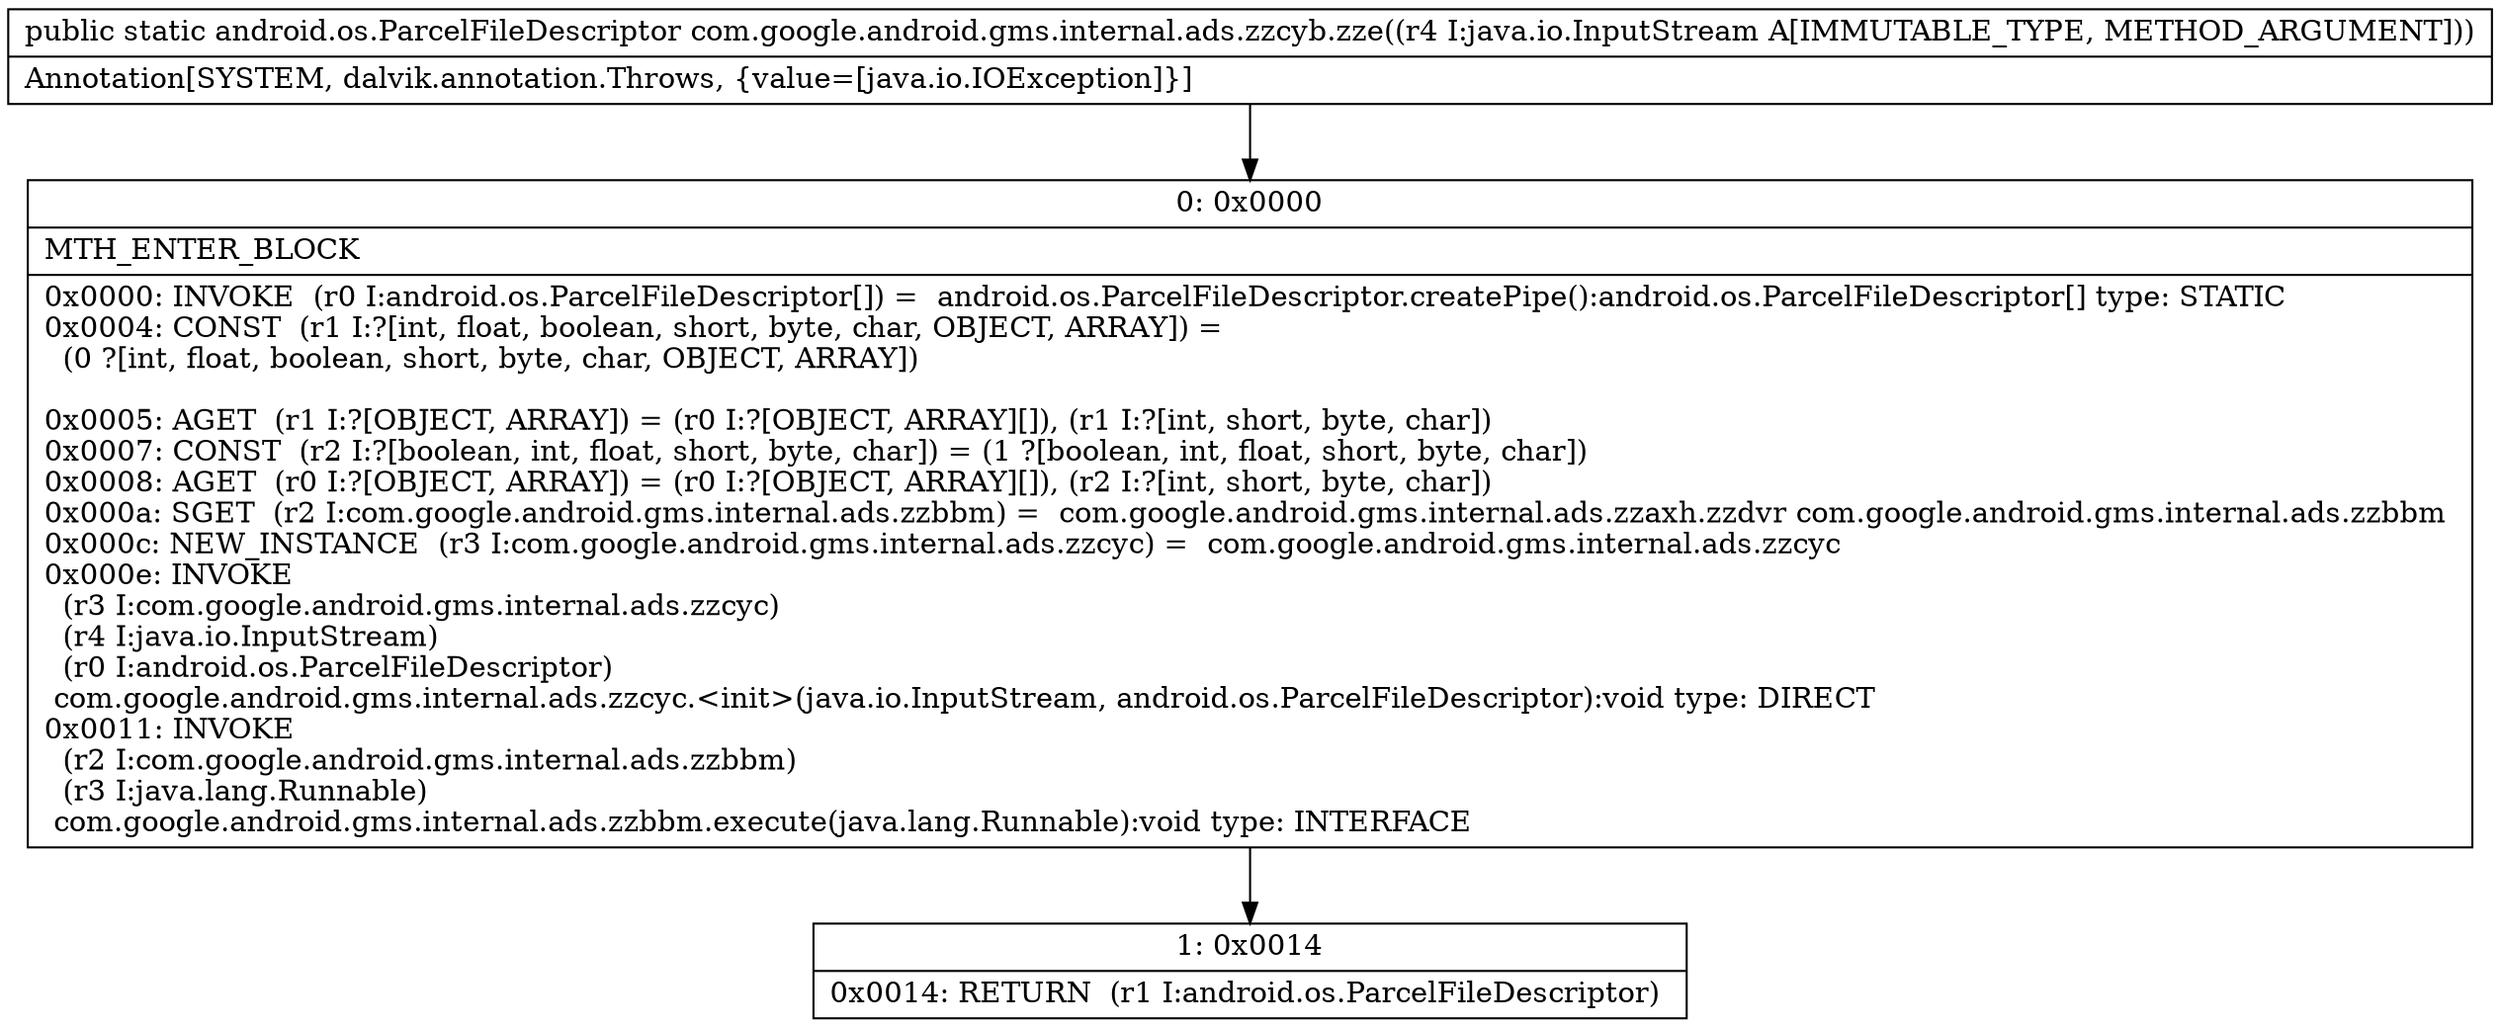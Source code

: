 digraph "CFG forcom.google.android.gms.internal.ads.zzcyb.zze(Ljava\/io\/InputStream;)Landroid\/os\/ParcelFileDescriptor;" {
Node_0 [shape=record,label="{0\:\ 0x0000|MTH_ENTER_BLOCK\l|0x0000: INVOKE  (r0 I:android.os.ParcelFileDescriptor[]) =  android.os.ParcelFileDescriptor.createPipe():android.os.ParcelFileDescriptor[] type: STATIC \l0x0004: CONST  (r1 I:?[int, float, boolean, short, byte, char, OBJECT, ARRAY]) = \l  (0 ?[int, float, boolean, short, byte, char, OBJECT, ARRAY])\l \l0x0005: AGET  (r1 I:?[OBJECT, ARRAY]) = (r0 I:?[OBJECT, ARRAY][]), (r1 I:?[int, short, byte, char]) \l0x0007: CONST  (r2 I:?[boolean, int, float, short, byte, char]) = (1 ?[boolean, int, float, short, byte, char]) \l0x0008: AGET  (r0 I:?[OBJECT, ARRAY]) = (r0 I:?[OBJECT, ARRAY][]), (r2 I:?[int, short, byte, char]) \l0x000a: SGET  (r2 I:com.google.android.gms.internal.ads.zzbbm) =  com.google.android.gms.internal.ads.zzaxh.zzdvr com.google.android.gms.internal.ads.zzbbm \l0x000c: NEW_INSTANCE  (r3 I:com.google.android.gms.internal.ads.zzcyc) =  com.google.android.gms.internal.ads.zzcyc \l0x000e: INVOKE  \l  (r3 I:com.google.android.gms.internal.ads.zzcyc)\l  (r4 I:java.io.InputStream)\l  (r0 I:android.os.ParcelFileDescriptor)\l com.google.android.gms.internal.ads.zzcyc.\<init\>(java.io.InputStream, android.os.ParcelFileDescriptor):void type: DIRECT \l0x0011: INVOKE  \l  (r2 I:com.google.android.gms.internal.ads.zzbbm)\l  (r3 I:java.lang.Runnable)\l com.google.android.gms.internal.ads.zzbbm.execute(java.lang.Runnable):void type: INTERFACE \l}"];
Node_1 [shape=record,label="{1\:\ 0x0014|0x0014: RETURN  (r1 I:android.os.ParcelFileDescriptor) \l}"];
MethodNode[shape=record,label="{public static android.os.ParcelFileDescriptor com.google.android.gms.internal.ads.zzcyb.zze((r4 I:java.io.InputStream A[IMMUTABLE_TYPE, METHOD_ARGUMENT]))  | Annotation[SYSTEM, dalvik.annotation.Throws, \{value=[java.io.IOException]\}]\l}"];
MethodNode -> Node_0;
Node_0 -> Node_1;
}

